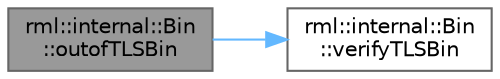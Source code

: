 digraph "rml::internal::Bin::outofTLSBin"
{
 // LATEX_PDF_SIZE
  bgcolor="transparent";
  edge [fontname=Helvetica,fontsize=10,labelfontname=Helvetica,labelfontsize=10];
  node [fontname=Helvetica,fontsize=10,shape=box,height=0.2,width=0.4];
  rankdir="LR";
  Node1 [id="Node000001",label="rml::internal::Bin\l::outofTLSBin",height=0.2,width=0.4,color="gray40", fillcolor="grey60", style="filled", fontcolor="black",tooltip=" "];
  Node1 -> Node2 [id="edge1_Node000001_Node000002",color="steelblue1",style="solid",tooltip=" "];
  Node2 [id="Node000002",label="rml::internal::Bin\l::verifyTLSBin",height=0.2,width=0.4,color="grey40", fillcolor="white", style="filled",URL="$classrml_1_1internal_1_1_bin.html#a1ec1f87fab1f4e4f36bb401ce5c4bb87",tooltip=" "];
}
